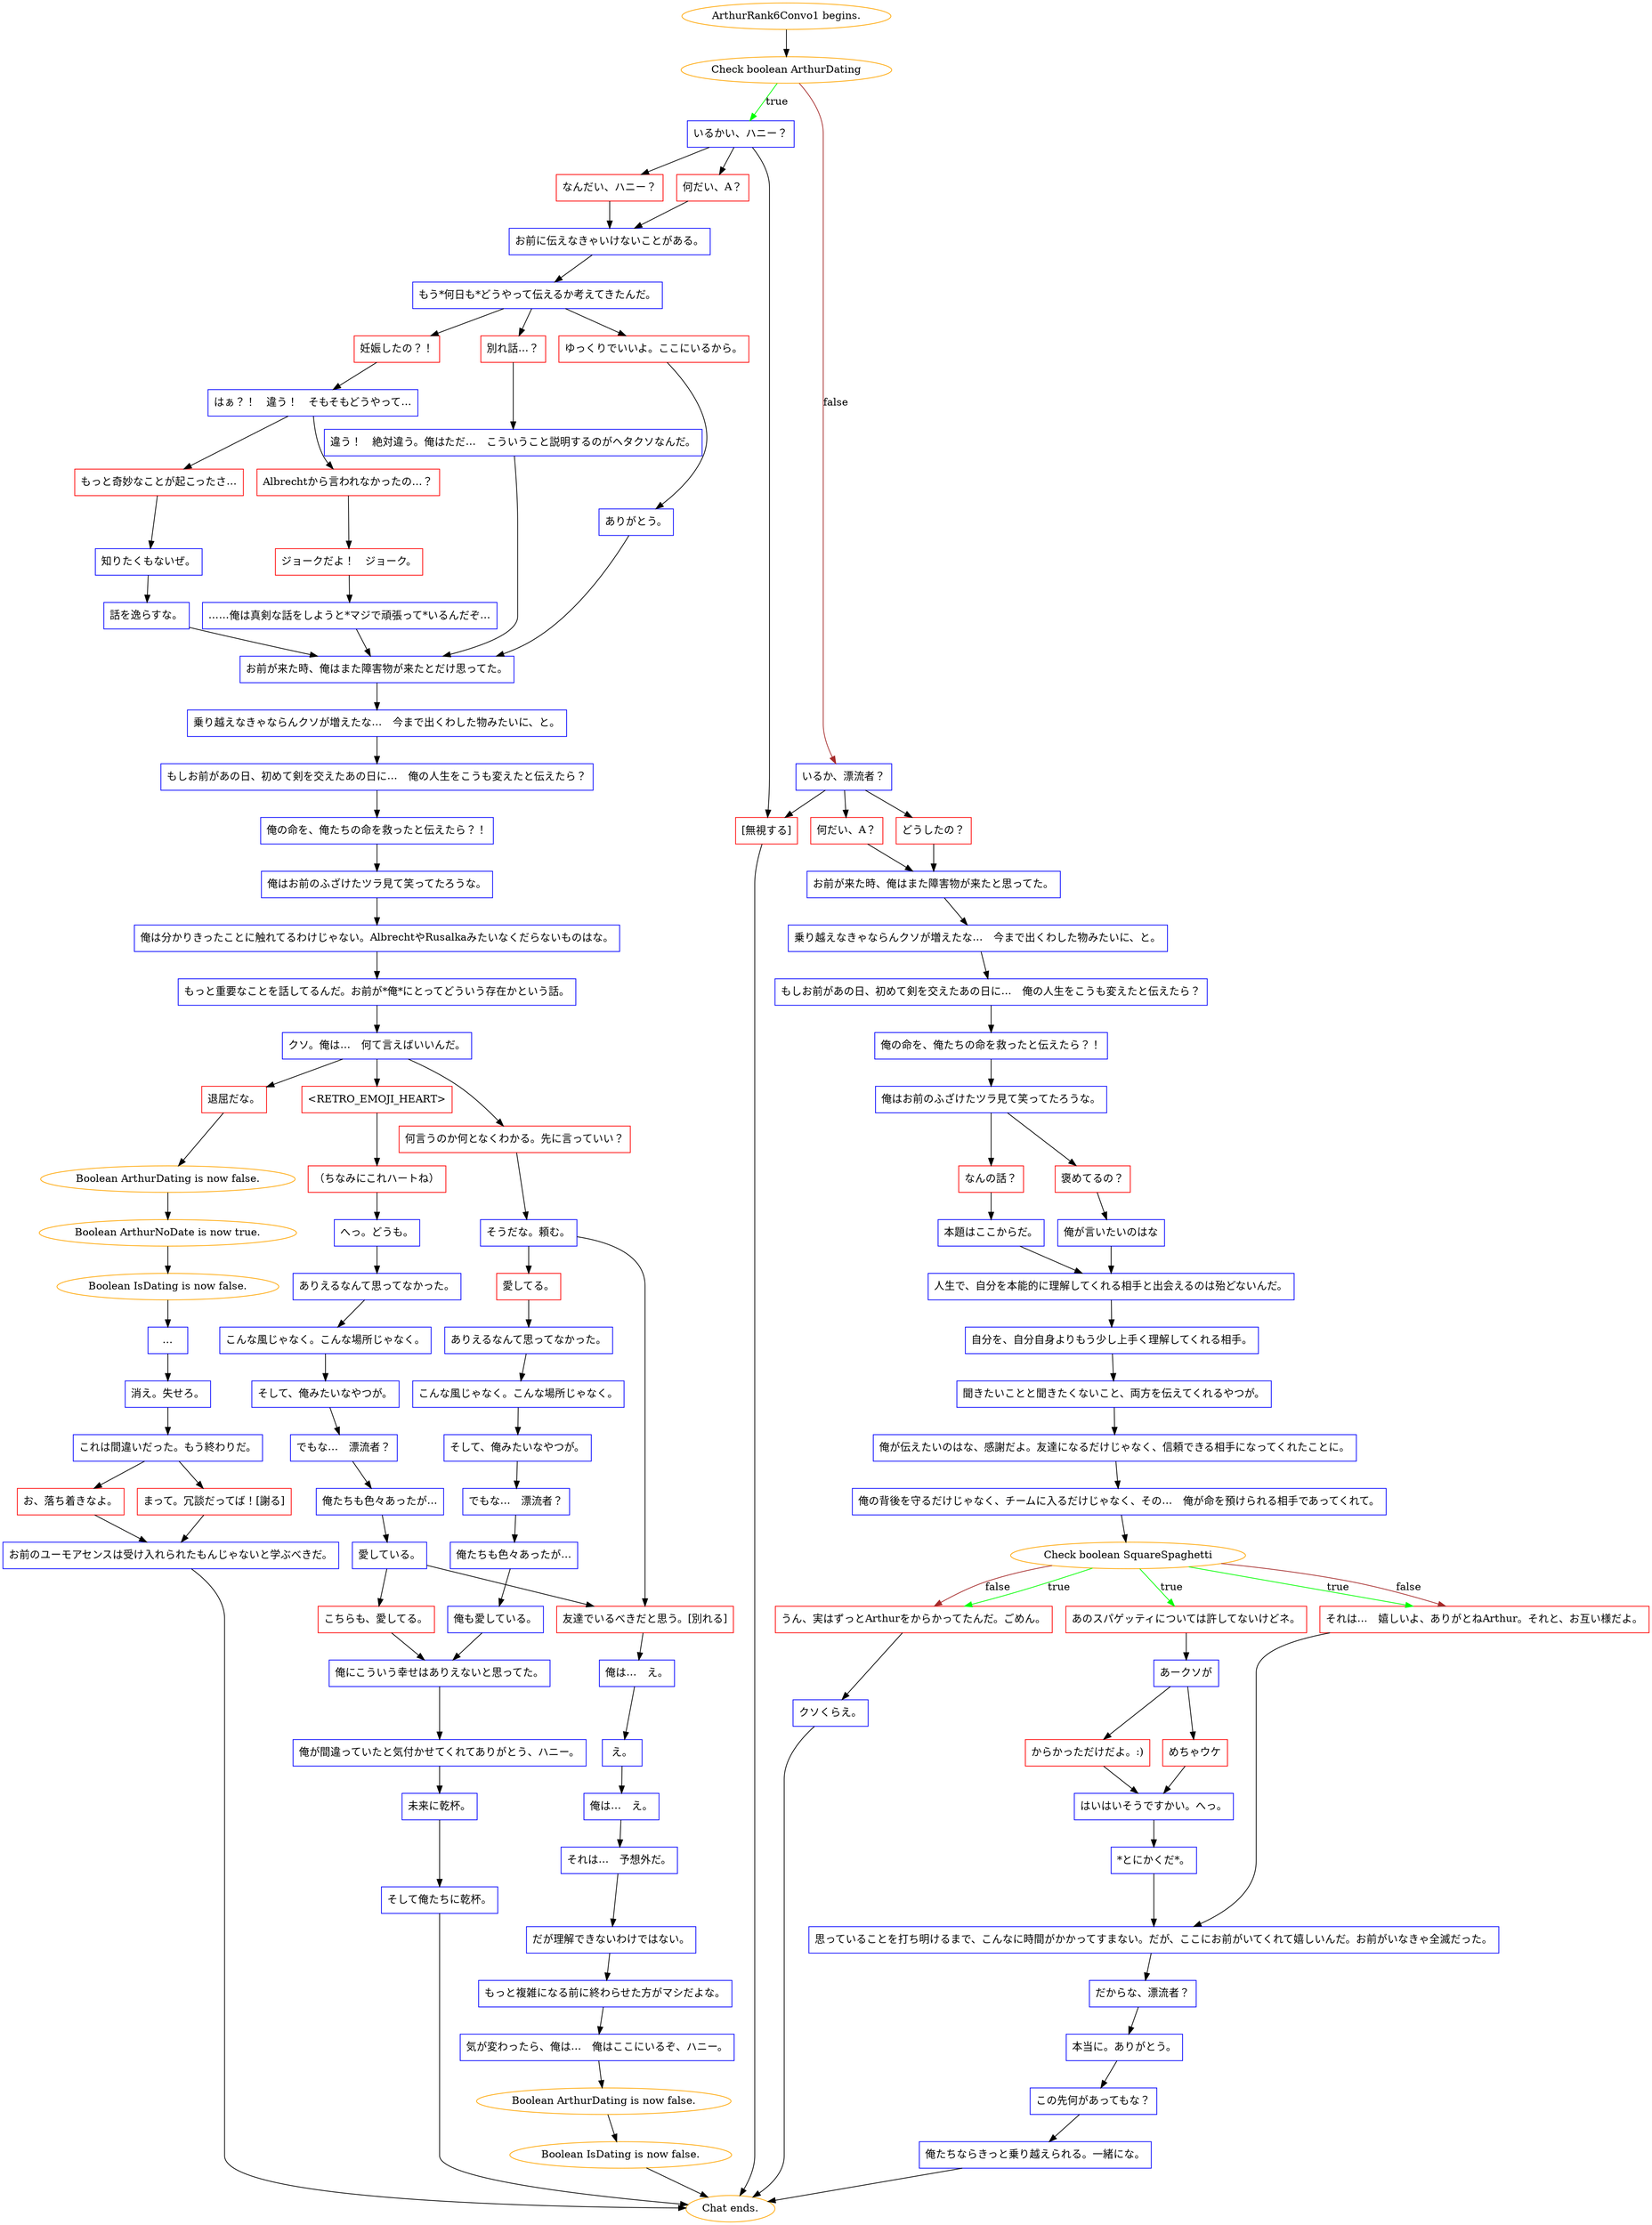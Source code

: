 digraph {
	"ArthurRank6Convo1 begins." [color=orange];
		"ArthurRank6Convo1 begins." -> j2890798283;
	j2890798283 [label="Check boolean ArthurDating",color=orange];
		j2890798283 -> j1480348543 [label=true,color=green];
		j2890798283 -> j247499629 [label=false,color=brown];
	j1480348543 [label="いるかい、ハニー？",shape=box,color=blue];
		j1480348543 -> j791336278;
		j1480348543 -> j14519519;
		j1480348543 -> j3683375032;
	j247499629 [label="いるか、漂流者？",shape=box,color=blue];
		j247499629 -> j779426497;
		j247499629 -> j2677856810;
		j247499629 -> j3683375032;
	j791336278 [label="何だい、A？",shape=box,color=red];
		j791336278 -> j3575079249;
	j14519519 [label="なんだい、ハニー？",shape=box,color=red];
		j14519519 -> j3575079249;
	j3683375032 [label="[無視する]",shape=box,color=red];
		j3683375032 -> "Chat ends.";
	j779426497 [label="どうしたの？",shape=box,color=red];
		j779426497 -> j4227510836;
	j2677856810 [label="何だい、A？",shape=box,color=red];
		j2677856810 -> j4227510836;
	j3575079249 [label="お前に伝えなきゃいけないことがある。",shape=box,color=blue];
		j3575079249 -> j4242006849;
	"Chat ends." [color=orange];
	j4227510836 [label="お前が来た時、俺はまた障害物が来たと思ってた。",shape=box,color=blue];
		j4227510836 -> j3692357230;
	j4242006849 [label="もう*何日も*どうやって伝えるか考えてきたんだ。",shape=box,color=blue];
		j4242006849 -> j211759397;
		j4242006849 -> j1530167089;
		j4242006849 -> j170557364;
	j3692357230 [label="乗り越えなきゃならんクソが増えたな…　今まで出くわした物みたいに、と。",shape=box,color=blue];
		j3692357230 -> j1472754655;
	j211759397 [label="妊娠したの？！",shape=box,color=red];
		j211759397 -> j3720652484;
	j1530167089 [label="別れ話…？",shape=box,color=red];
		j1530167089 -> j2195879090;
	j170557364 [label="ゆっくりでいいよ。ここにいるから。",shape=box,color=red];
		j170557364 -> j1853955035;
	j1472754655 [label="もしお前があの日、初めて剣を交えたあの日に…　俺の人生をこうも変えたと伝えたら？",shape=box,color=blue];
		j1472754655 -> j3989905961;
	j3720652484 [label="はぁ？！　違う！　そもそもどうやって…",shape=box,color=blue];
		j3720652484 -> j3621626910;
		j3720652484 -> j331851551;
	j2195879090 [label="違う！　絶対違う。俺はただ…　こういうこと説明するのがヘタクソなんだ。",shape=box,color=blue];
		j2195879090 -> j3600875352;
	j1853955035 [label="ありがとう。",shape=box,color=blue];
		j1853955035 -> j3600875352;
	j3989905961 [label="俺の命を、俺たちの命を救ったと伝えたら？！",shape=box,color=blue];
		j3989905961 -> j1767312944;
	j3621626910 [label="もっと奇妙なことが起こったさ…",shape=box,color=red];
		j3621626910 -> j1390931833;
	j331851551 [label="Albrechtから言われなかったの…？",shape=box,color=red];
		j331851551 -> j868460964;
	j3600875352 [label="お前が来た時、俺はまた障害物が来たとだけ思ってた。",shape=box,color=blue];
		j3600875352 -> j1994600571;
	j1767312944 [label="俺はお前のふざけたツラ見て笑ってたろうな。",shape=box,color=blue];
		j1767312944 -> j571160412;
		j1767312944 -> j4270294397;
	j1390931833 [label="知りたくもないぜ。",shape=box,color=blue];
		j1390931833 -> j663021837;
	j868460964 [label="ジョークだよ！　ジョーク。",shape=box,color=red];
		j868460964 -> j1346885950;
	j1994600571 [label="乗り越えなきゃならんクソが増えたな…　今まで出くわした物みたいに、と。",shape=box,color=blue];
		j1994600571 -> j1484959085;
	j571160412 [label="褒めてるの？",shape=box,color=red];
		j571160412 -> j3703174931;
	j4270294397 [label="なんの話？",shape=box,color=red];
		j4270294397 -> j2329243714;
	j663021837 [label="話を逸らすな。",shape=box,color=blue];
		j663021837 -> j3600875352;
	j1346885950 [label="……俺は真剣な話をしようと*マジで頑張って*いるんだぞ…",shape=box,color=blue];
		j1346885950 -> j3600875352;
	j1484959085 [label="もしお前があの日、初めて剣を交えたあの日に…　俺の人生をこうも変えたと伝えたら？",shape=box,color=blue];
		j1484959085 -> j573499930;
	j3703174931 [label="俺が言いたいのはな",shape=box,color=blue];
		j3703174931 -> j734595024;
	j2329243714 [label="本題はここからだ。",shape=box,color=blue];
		j2329243714 -> j734595024;
	j573499930 [label="俺の命を、俺たちの命を救ったと伝えたら？！",shape=box,color=blue];
		j573499930 -> j1211802520;
	j734595024 [label="人生で、自分を本能的に理解してくれる相手と出会えるのは殆どないんだ。",shape=box,color=blue];
		j734595024 -> j2837816260;
	j1211802520 [label="俺はお前のふざけたツラ見て笑ってたろうな。",shape=box,color=blue];
		j1211802520 -> j3608453676;
	j2837816260 [label="自分を、自分自身よりもう少し上手く理解してくれる相手。",shape=box,color=blue];
		j2837816260 -> j3090700268;
	j3608453676 [label="俺は分かりきったことに触れてるわけじゃない。AlbrechtやRusalkaみたいなくだらないものはな。",shape=box,color=blue];
		j3608453676 -> j3923675675;
	j3090700268 [label="聞きたいことと聞きたくないこと、両方を伝えてくれるやつが。",shape=box,color=blue];
		j3090700268 -> j3306190602;
	j3923675675 [label="もっと重要なことを話してるんだ。お前が*俺*にとってどういう存在かという話。",shape=box,color=blue];
		j3923675675 -> j1858664836;
	j3306190602 [label="俺が伝えたいのはな、感謝だよ。友達になるだけじゃなく、信頼できる相手になってくれたことに。",shape=box,color=blue];
		j3306190602 -> j2684717538;
	j1858664836 [label="クソ。俺は…　何て言えばいいんだ。",shape=box,color=blue];
		j1858664836 -> j1363639237;
		j1858664836 -> j2813507769;
		j1858664836 -> j1961318410;
	j2684717538 [label="俺の背後を守るだけじゃなく、チームに入るだけじゃなく、その…　俺が命を預けられる相手であってくれて。",shape=box,color=blue];
		j2684717538 -> j1734946897;
	j1363639237 [label="何言うのか何となくわかる。先に言っていい？",shape=box,color=red];
		j1363639237 -> j2708986254;
	j2813507769 [label="<RETRO_EMOJI_HEART>",shape=box,color=red];
		j2813507769 -> j1061887754;
	j1961318410 [label="退屈だな。",shape=box,color=red];
		j1961318410 -> j3634622884;
	j1734946897 [label="Check boolean SquareSpaghetti",color=orange];
		j1734946897 -> j2083976600 [label=true,color=green];
		j1734946897 -> j3856083382 [label=true,color=green];
		j1734946897 -> j1863262227 [label=true,color=green];
		j1734946897 -> j3856083382 [label=false,color=brown];
		j1734946897 -> j1863262227 [label=false,color=brown];
	j2708986254 [label="そうだな。頼む。",shape=box,color=blue];
		j2708986254 -> j4266273582;
		j2708986254 -> j2112535034;
	j1061887754 [label="（ちなみにこれハートね）",shape=box,color=red];
		j1061887754 -> j2571702164;
	j3634622884 [label="Boolean ArthurDating is now false.",color=orange];
		j3634622884 -> j2682899574;
	j2083976600 [label="あのスパゲッティについては許してないけどネ。",shape=box,color=red];
		j2083976600 -> j3929580847;
	j3856083382 [label="それは…　嬉しいよ、ありがとねArthur。それと、お互い様だよ。",shape=box,color=red];
		j3856083382 -> j3870570941;
	j1863262227 [label="うん、実はずっとArthurをからかってたんだ。ごめん。",shape=box,color=red];
		j1863262227 -> j886801619;
	j4266273582 [label="愛してる。",shape=box,color=red];
		j4266273582 -> j3873680915;
	j2112535034 [label="友達でいるべきだと思う。[別れる]",shape=box,color=red];
		j2112535034 -> j2984943278;
	j2571702164 [label="へっ。どうも。",shape=box,color=blue];
		j2571702164 -> j2401638433;
	j2682899574 [label="Boolean ArthurNoDate is now true.",color=orange];
		j2682899574 -> j440954726;
	j3929580847 [label="あークソが",shape=box,color=blue];
		j3929580847 -> j1702649919;
		j3929580847 -> j2386335430;
	j3870570941 [label="思っていることを打ち明けるまで、こんなに時間がかかってすまない。だが、ここにお前がいてくれて嬉しいんだ。お前がいなきゃ全滅だった。",shape=box,color=blue];
		j3870570941 -> j3786363935;
	j886801619 [label="クソくらえ。",shape=box,color=blue];
		j886801619 -> "Chat ends.";
	j3873680915 [label="ありえるなんて思ってなかった。",shape=box,color=blue];
		j3873680915 -> j102495003;
	j2984943278 [label="俺は…　え。",shape=box,color=blue];
		j2984943278 -> j2812709912;
	j2401638433 [label="ありえるなんて思ってなかった。",shape=box,color=blue];
		j2401638433 -> j3805006825;
	j440954726 [label="Boolean IsDating is now false.",color=orange];
		j440954726 -> j366335071;
	j1702649919 [label="めちゃウケ",shape=box,color=red];
		j1702649919 -> j2779900889;
	j2386335430 [label="からかっただけだよ。:)",shape=box,color=red];
		j2386335430 -> j2779900889;
	j3786363935 [label="だからな、漂流者？",shape=box,color=blue];
		j3786363935 -> j2508723773;
	j102495003 [label="こんな風じゃなく。こんな場所じゃなく。",shape=box,color=blue];
		j102495003 -> j3916933939;
	j2812709912 [label="え。",shape=box,color=blue];
		j2812709912 -> j2410220490;
	j3805006825 [label="こんな風じゃなく。こんな場所じゃなく。",shape=box,color=blue];
		j3805006825 -> j1493078590;
	j366335071 [label="…",shape=box,color=blue];
		j366335071 -> j710801850;
	j2779900889 [label="はいはいそうですかい。へっ。",shape=box,color=blue];
		j2779900889 -> j4026358274;
	j2508723773 [label="本当に。ありがとう。",shape=box,color=blue];
		j2508723773 -> j796193672;
	j3916933939 [label="そして、俺みたいなやつが。",shape=box,color=blue];
		j3916933939 -> j2910665726;
	j2410220490 [label="俺は…　え。",shape=box,color=blue];
		j2410220490 -> j1495932800;
	j1493078590 [label="そして、俺みたいなやつが。",shape=box,color=blue];
		j1493078590 -> j2061313826;
	j710801850 [label="消え。失せろ。",shape=box,color=blue];
		j710801850 -> j765005295;
	j4026358274 [label="*とにかくだ*。",shape=box,color=blue];
		j4026358274 -> j3870570941;
	j796193672 [label="この先何があってもな？",shape=box,color=blue];
		j796193672 -> j3093756132;
	j2910665726 [label="でもな…　漂流者？",shape=box,color=blue];
		j2910665726 -> j900653877;
	j1495932800 [label="それは…　予想外だ。",shape=box,color=blue];
		j1495932800 -> j4214106382;
	j2061313826 [label="でもな…　漂流者？",shape=box,color=blue];
		j2061313826 -> j3041791358;
	j765005295 [label="これは間違いだった。もう終わりだ。",shape=box,color=blue];
		j765005295 -> j2741790085;
		j765005295 -> j2490144391;
	j3093756132 [label="俺たちならきっと乗り越えられる。一緒にな。",shape=box,color=blue];
		j3093756132 -> "Chat ends.";
	j900653877 [label="俺たちも色々あったが…",shape=box,color=blue];
		j900653877 -> j1555678288;
	j4214106382 [label="だが理解できないわけではない。",shape=box,color=blue];
		j4214106382 -> j168310964;
	j3041791358 [label="俺たちも色々あったが…",shape=box,color=blue];
		j3041791358 -> j1654434561;
	j2741790085 [label="まって。冗談だってば！[謝る]",shape=box,color=red];
		j2741790085 -> j173149928;
	j2490144391 [label="お、落ち着きなよ。",shape=box,color=red];
		j2490144391 -> j173149928;
	j1555678288 [label="俺も愛している。",shape=box,color=blue];
		j1555678288 -> j519196342;
	j168310964 [label="もっと複雑になる前に終わらせた方がマシだよな。",shape=box,color=blue];
		j168310964 -> j754364318;
	j1654434561 [label="愛している。",shape=box,color=blue];
		j1654434561 -> j3664805841;
		j1654434561 -> j2112535034;
	j173149928 [label="お前のユーモアセンスは受け入れられたもんじゃないと学ぶべきだ。",shape=box,color=blue];
		j173149928 -> "Chat ends.";
	j519196342 [label="俺にこういう幸せはありえないと思ってた。",shape=box,color=blue];
		j519196342 -> j4133158645;
	j754364318 [label="気が変わったら、俺は…　俺はここにいるぞ、ハニー。",shape=box,color=blue];
		j754364318 -> j3905091669;
	j3664805841 [label="こちらも、愛してる。",shape=box,color=red];
		j3664805841 -> j519196342;
	j4133158645 [label="俺が間違っていたと気付かせてくれてありがとう、ハニー。",shape=box,color=blue];
		j4133158645 -> j1507502379;
	j3905091669 [label="Boolean ArthurDating is now false.",color=orange];
		j3905091669 -> j1242024027;
	j1507502379 [label="未来に乾杯。",shape=box,color=blue];
		j1507502379 -> j3058213857;
	j1242024027 [label="Boolean IsDating is now false.",color=orange];
		j1242024027 -> "Chat ends.";
	j3058213857 [label="そして俺たちに乾杯。",shape=box,color=blue];
		j3058213857 -> "Chat ends.";
}